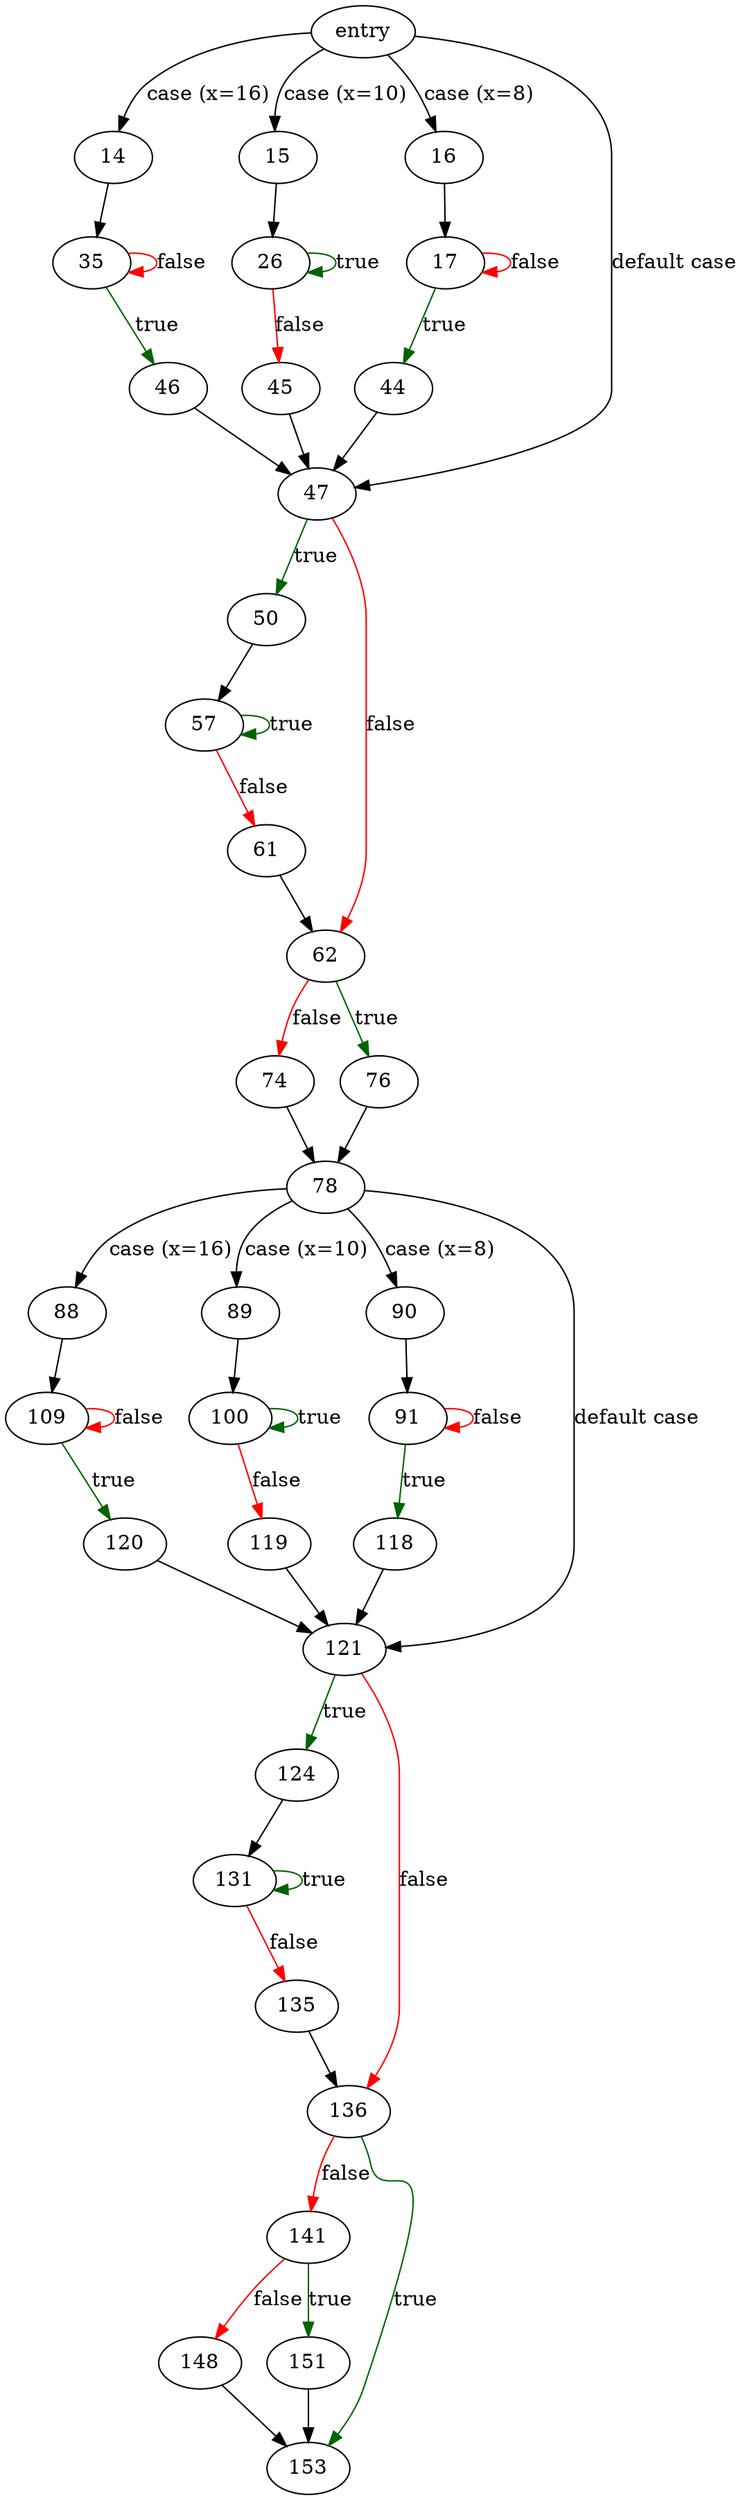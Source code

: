 digraph "format_address_label" {
	// Node definitions.
	2 [label=entry];
	14;
	15;
	16;
	17;
	26;
	35;
	44;
	45;
	46;
	47;
	50;
	57;
	61;
	62;
	74;
	76;
	78;
	88;
	89;
	90;
	91;
	100;
	109;
	118;
	119;
	120;
	121;
	124;
	131;
	135;
	136;
	141;
	148;
	151;
	153;

	// Edge definitions.
	2 -> 14 [label="case (x=16)"];
	2 -> 15 [label="case (x=10)"];
	2 -> 16 [label="case (x=8)"];
	2 -> 47 [label="default case"];
	14 -> 35;
	15 -> 26;
	16 -> 17;
	17 -> 17 [
		color=red
		label=false
	];
	17 -> 44 [
		color=darkgreen
		label=true
	];
	26 -> 26 [
		color=darkgreen
		label=true
	];
	26 -> 45 [
		color=red
		label=false
	];
	35 -> 35 [
		color=red
		label=false
	];
	35 -> 46 [
		color=darkgreen
		label=true
	];
	44 -> 47;
	45 -> 47;
	46 -> 47;
	47 -> 50 [
		color=darkgreen
		label=true
	];
	47 -> 62 [
		color=red
		label=false
	];
	50 -> 57;
	57 -> 57 [
		color=darkgreen
		label=true
	];
	57 -> 61 [
		color=red
		label=false
	];
	61 -> 62;
	62 -> 74 [
		color=red
		label=false
	];
	62 -> 76 [
		color=darkgreen
		label=true
	];
	74 -> 78;
	76 -> 78;
	78 -> 88 [label="case (x=16)"];
	78 -> 89 [label="case (x=10)"];
	78 -> 90 [label="case (x=8)"];
	78 -> 121 [label="default case"];
	88 -> 109;
	89 -> 100;
	90 -> 91;
	91 -> 91 [
		color=red
		label=false
	];
	91 -> 118 [
		color=darkgreen
		label=true
	];
	100 -> 100 [
		color=darkgreen
		label=true
	];
	100 -> 119 [
		color=red
		label=false
	];
	109 -> 109 [
		color=red
		label=false
	];
	109 -> 120 [
		color=darkgreen
		label=true
	];
	118 -> 121;
	119 -> 121;
	120 -> 121;
	121 -> 124 [
		color=darkgreen
		label=true
	];
	121 -> 136 [
		color=red
		label=false
	];
	124 -> 131;
	131 -> 131 [
		color=darkgreen
		label=true
	];
	131 -> 135 [
		color=red
		label=false
	];
	135 -> 136;
	136 -> 141 [
		color=red
		label=false
	];
	136 -> 153 [
		color=darkgreen
		label=true
	];
	141 -> 148 [
		color=red
		label=false
	];
	141 -> 151 [
		color=darkgreen
		label=true
	];
	148 -> 153;
	151 -> 153;
}